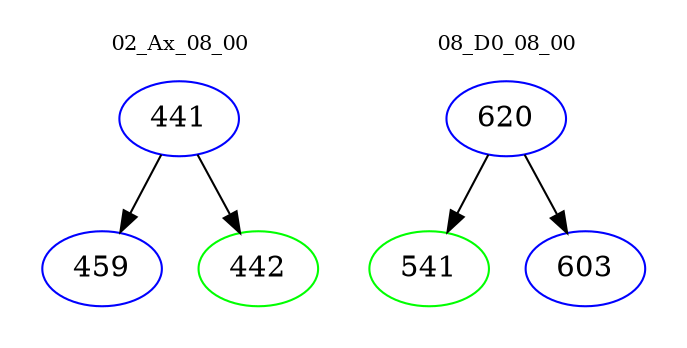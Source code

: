 digraph{
subgraph cluster_0 {
color = white
label = "02_Ax_08_00";
fontsize=10;
T0_441 [label="441", color="blue"]
T0_441 -> T0_459 [color="black"]
T0_459 [label="459", color="blue"]
T0_441 -> T0_442 [color="black"]
T0_442 [label="442", color="green"]
}
subgraph cluster_1 {
color = white
label = "08_D0_08_00";
fontsize=10;
T1_620 [label="620", color="blue"]
T1_620 -> T1_541 [color="black"]
T1_541 [label="541", color="green"]
T1_620 -> T1_603 [color="black"]
T1_603 [label="603", color="blue"]
}
}
